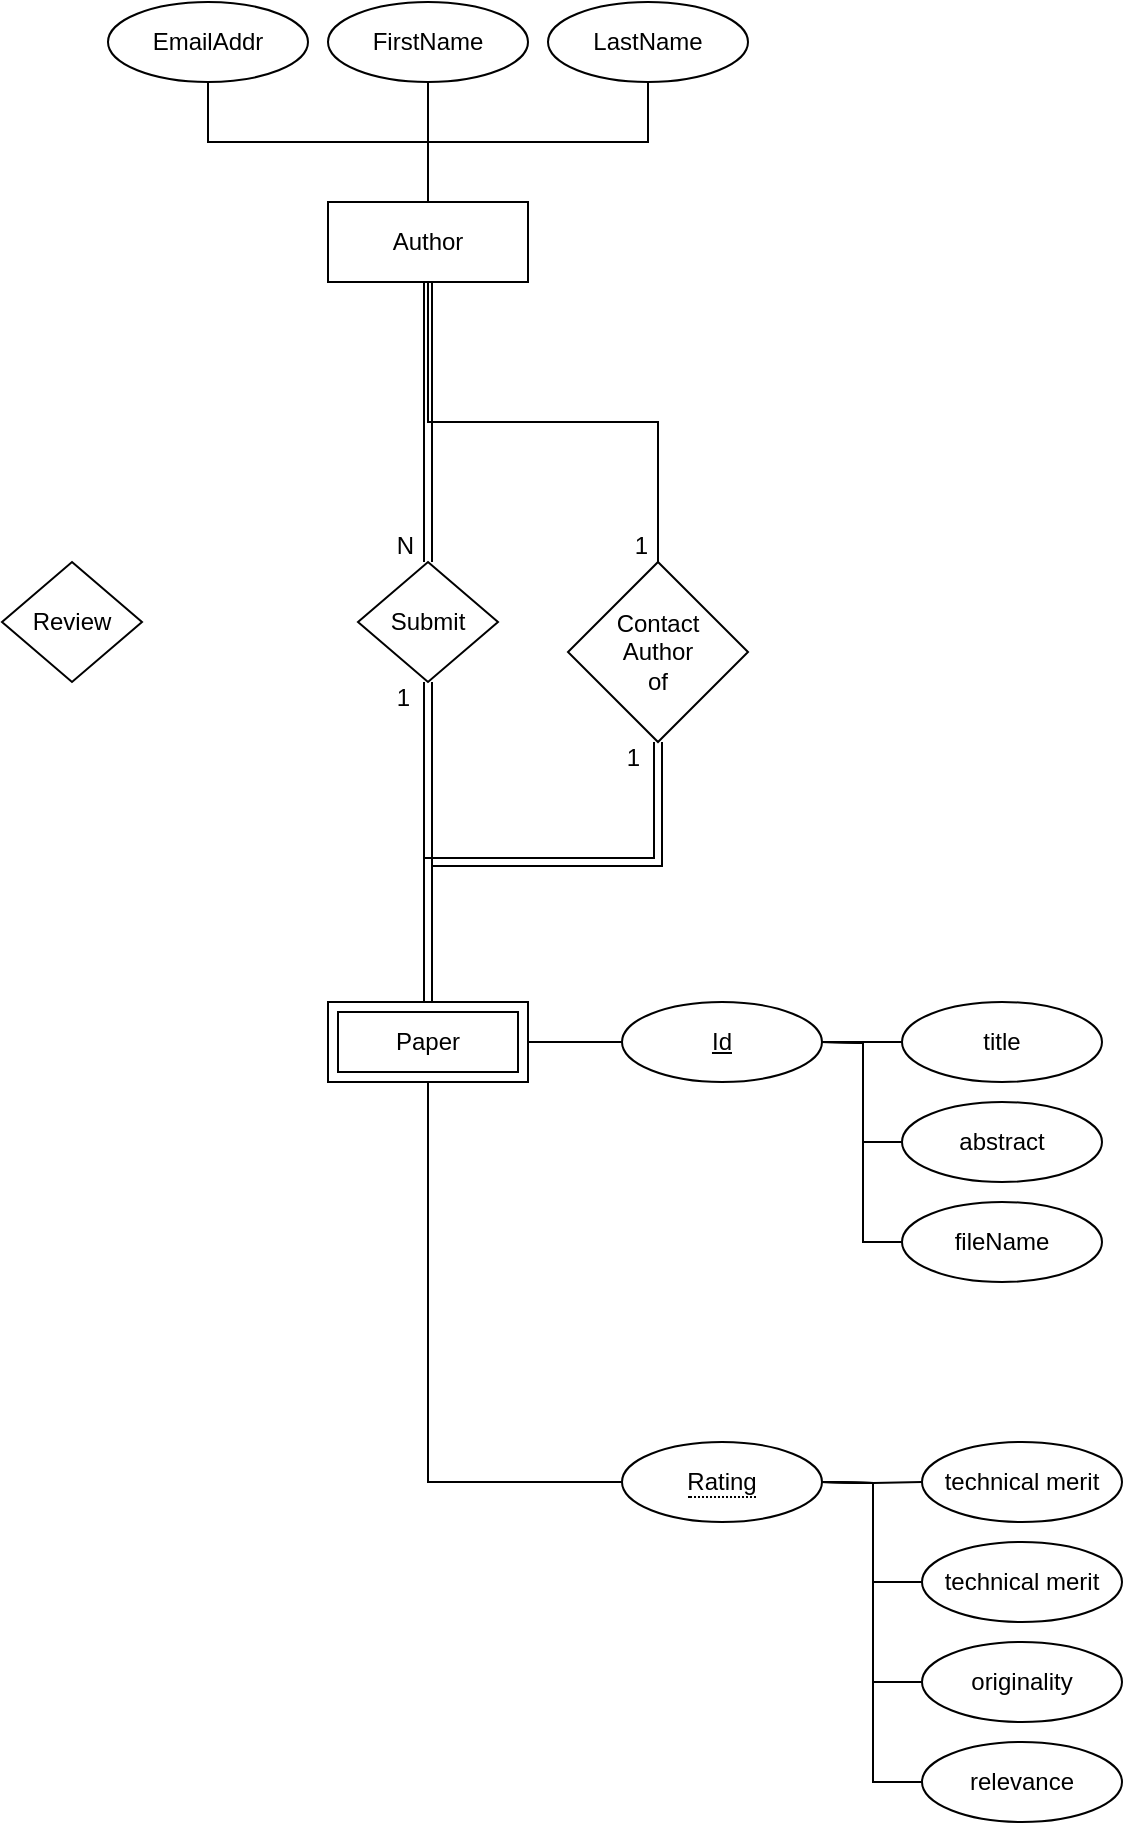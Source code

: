 <mxfile version="14.1.2" type="github">
  <diagram id="wWmaAe6ElsWB-zUafKZV" name="Page-1">
    <mxGraphModel dx="904" dy="478" grid="1" gridSize="10" guides="1" tooltips="1" connect="1" arrows="1" fold="1" page="1" pageScale="1" pageWidth="827" pageHeight="1169" math="0" shadow="0">
      <root>
        <mxCell id="0" />
        <mxCell id="1" parent="0" />
        <mxCell id="KUawCyeF-_NzYs4Vc8_j-6" value="Author" style="whiteSpace=wrap;html=1;align=center;" vertex="1" parent="1">
          <mxGeometry x="363" y="290" width="100" height="40" as="geometry" />
        </mxCell>
        <mxCell id="KUawCyeF-_NzYs4Vc8_j-7" value="EmailAddr" style="ellipse;whiteSpace=wrap;html=1;align=center;" vertex="1" parent="1">
          <mxGeometry x="253" y="190" width="100" height="40" as="geometry" />
        </mxCell>
        <mxCell id="KUawCyeF-_NzYs4Vc8_j-8" value="FirstName" style="ellipse;whiteSpace=wrap;html=1;align=center;" vertex="1" parent="1">
          <mxGeometry x="363" y="190" width="100" height="40" as="geometry" />
        </mxCell>
        <mxCell id="KUawCyeF-_NzYs4Vc8_j-9" value="LastName" style="ellipse;whiteSpace=wrap;html=1;align=center;" vertex="1" parent="1">
          <mxGeometry x="473" y="190" width="100" height="40" as="geometry" />
        </mxCell>
        <mxCell id="KUawCyeF-_NzYs4Vc8_j-17" value="Paper" style="shape=ext;margin=3;double=1;whiteSpace=wrap;html=1;align=center;" vertex="1" parent="1">
          <mxGeometry x="363" y="690" width="100" height="40" as="geometry" />
        </mxCell>
        <mxCell id="KUawCyeF-_NzYs4Vc8_j-20" value="" style="endArrow=none;html=1;rounded=0;exitX=0.5;exitY=1;exitDx=0;exitDy=0;entryX=0.5;entryY=0;entryDx=0;entryDy=0;edgeStyle=orthogonalEdgeStyle;" edge="1" parent="1" source="KUawCyeF-_NzYs4Vc8_j-7" target="KUawCyeF-_NzYs4Vc8_j-6">
          <mxGeometry relative="1" as="geometry">
            <mxPoint x="533" y="420" as="sourcePoint" />
            <mxPoint x="693" y="420" as="targetPoint" />
          </mxGeometry>
        </mxCell>
        <mxCell id="KUawCyeF-_NzYs4Vc8_j-22" value="" style="endArrow=none;html=1;rounded=0;exitX=0.5;exitY=1;exitDx=0;exitDy=0;" edge="1" parent="1" source="KUawCyeF-_NzYs4Vc8_j-8">
          <mxGeometry relative="1" as="geometry">
            <mxPoint x="533" y="420" as="sourcePoint" />
            <mxPoint x="413" y="290" as="targetPoint" />
          </mxGeometry>
        </mxCell>
        <mxCell id="KUawCyeF-_NzYs4Vc8_j-23" value="" style="endArrow=none;html=1;rounded=0;exitX=0.5;exitY=1;exitDx=0;exitDy=0;entryX=0.5;entryY=0;entryDx=0;entryDy=0;edgeStyle=orthogonalEdgeStyle;" edge="1" parent="1" source="KUawCyeF-_NzYs4Vc8_j-9" target="KUawCyeF-_NzYs4Vc8_j-6">
          <mxGeometry relative="1" as="geometry">
            <mxPoint x="533" y="420" as="sourcePoint" />
            <mxPoint x="693" y="420" as="targetPoint" />
          </mxGeometry>
        </mxCell>
        <mxCell id="KUawCyeF-_NzYs4Vc8_j-24" value="" style="shape=link;html=1;rounded=0;startArrow=oval;startFill=1;endArrow=oval;endFill=1;exitX=0.5;exitY=1;exitDx=0;exitDy=0;entryX=0.5;entryY=0;entryDx=0;entryDy=0;" edge="1" parent="1" source="KUawCyeF-_NzYs4Vc8_j-6" target="KUawCyeF-_NzYs4Vc8_j-26">
          <mxGeometry relative="1" as="geometry">
            <mxPoint x="533" y="420" as="sourcePoint" />
            <mxPoint x="413" y="470" as="targetPoint" />
          </mxGeometry>
        </mxCell>
        <mxCell id="KUawCyeF-_NzYs4Vc8_j-25" value="N" style="resizable=0;html=1;align=right;verticalAlign=bottom;spacingRight=7;" connectable="0" vertex="1" parent="KUawCyeF-_NzYs4Vc8_j-24">
          <mxGeometry x="1" relative="1" as="geometry" />
        </mxCell>
        <mxCell id="KUawCyeF-_NzYs4Vc8_j-26" value="Submit" style="shape=rhombus;perimeter=rhombusPerimeter;whiteSpace=wrap;html=1;align=center;" vertex="1" parent="1">
          <mxGeometry x="378" y="470" width="70" height="60" as="geometry" />
        </mxCell>
        <mxCell id="KUawCyeF-_NzYs4Vc8_j-27" value="&lt;div&gt;Contact &lt;br&gt;&lt;/div&gt;&lt;div&gt;Author&lt;/div&gt;&lt;div&gt; of&lt;/div&gt;" style="shape=rhombus;perimeter=rhombusPerimeter;whiteSpace=wrap;html=1;align=center;" vertex="1" parent="1">
          <mxGeometry x="483" y="470" width="90" height="90" as="geometry" />
        </mxCell>
        <mxCell id="KUawCyeF-_NzYs4Vc8_j-29" value="" style="endArrow=none;html=1;rounded=0;exitX=0.5;exitY=1;exitDx=0;exitDy=0;entryX=0.5;entryY=0;entryDx=0;entryDy=0;edgeStyle=orthogonalEdgeStyle;" edge="1" parent="1" source="KUawCyeF-_NzYs4Vc8_j-6" target="KUawCyeF-_NzYs4Vc8_j-27">
          <mxGeometry relative="1" as="geometry">
            <mxPoint x="533" y="420" as="sourcePoint" />
            <mxPoint x="693" y="420" as="targetPoint" />
          </mxGeometry>
        </mxCell>
        <mxCell id="KUawCyeF-_NzYs4Vc8_j-30" value="1" style="resizable=0;html=1;align=right;verticalAlign=bottom;spacingRight=5;" connectable="0" vertex="1" parent="KUawCyeF-_NzYs4Vc8_j-29">
          <mxGeometry x="1" relative="1" as="geometry" />
        </mxCell>
        <mxCell id="KUawCyeF-_NzYs4Vc8_j-31" value="" style="shape=link;html=1;rounded=0;startArrow=oval;startFill=1;endArrow=oval;endFill=1;exitX=0.5;exitY=0;exitDx=0;exitDy=0;entryX=0.5;entryY=1;entryDx=0;entryDy=0;" edge="1" parent="1" source="KUawCyeF-_NzYs4Vc8_j-17" target="KUawCyeF-_NzYs4Vc8_j-26">
          <mxGeometry relative="1" as="geometry">
            <mxPoint x="533" y="560" as="sourcePoint" />
            <mxPoint x="693" y="560" as="targetPoint" />
          </mxGeometry>
        </mxCell>
        <mxCell id="KUawCyeF-_NzYs4Vc8_j-32" value="1" style="resizable=0;html=1;align=right;verticalAlign=bottom;spacingBottom=-16;spacingRight=9;" connectable="0" vertex="1" parent="KUawCyeF-_NzYs4Vc8_j-31">
          <mxGeometry x="1" relative="1" as="geometry" />
        </mxCell>
        <mxCell id="KUawCyeF-_NzYs4Vc8_j-33" value="" style="shape=link;html=1;rounded=0;startArrow=oval;startFill=1;endArrow=oval;endFill=1;exitX=0.5;exitY=0;exitDx=0;exitDy=0;entryX=0.5;entryY=1;entryDx=0;entryDy=0;edgeStyle=orthogonalEdgeStyle;" edge="1" parent="1" target="KUawCyeF-_NzYs4Vc8_j-27">
          <mxGeometry relative="1" as="geometry">
            <mxPoint x="413" y="690" as="sourcePoint" />
            <mxPoint x="413" y="530" as="targetPoint" />
            <Array as="points">
              <mxPoint x="413" y="620" />
              <mxPoint x="528" y="620" />
            </Array>
          </mxGeometry>
        </mxCell>
        <mxCell id="KUawCyeF-_NzYs4Vc8_j-34" value="1" style="resizable=0;html=1;align=right;verticalAlign=bottom;spacingTop=0;spacingBottom=-16;spacingRight=9;" connectable="0" vertex="1" parent="KUawCyeF-_NzYs4Vc8_j-33">
          <mxGeometry x="1" relative="1" as="geometry" />
        </mxCell>
        <mxCell id="KUawCyeF-_NzYs4Vc8_j-35" value="&lt;div&gt;Review&lt;/div&gt;" style="shape=rhombus;perimeter=rhombusPerimeter;whiteSpace=wrap;html=1;align=center;" vertex="1" parent="1">
          <mxGeometry x="200" y="470" width="70" height="60" as="geometry" />
        </mxCell>
        <mxCell id="KUawCyeF-_NzYs4Vc8_j-36" value="Id" style="ellipse;whiteSpace=wrap;html=1;align=center;fontStyle=4;" vertex="1" parent="1">
          <mxGeometry x="510" y="690" width="100" height="40" as="geometry" />
        </mxCell>
        <mxCell id="KUawCyeF-_NzYs4Vc8_j-38" value="title" style="ellipse;whiteSpace=wrap;html=1;align=center;" vertex="1" parent="1">
          <mxGeometry x="650" y="690" width="100" height="40" as="geometry" />
        </mxCell>
        <mxCell id="KUawCyeF-_NzYs4Vc8_j-39" value="abstract" style="ellipse;whiteSpace=wrap;html=1;align=center;" vertex="1" parent="1">
          <mxGeometry x="650" y="740" width="100" height="40" as="geometry" />
        </mxCell>
        <mxCell id="KUawCyeF-_NzYs4Vc8_j-40" value="fileName" style="ellipse;whiteSpace=wrap;html=1;align=center;" vertex="1" parent="1">
          <mxGeometry x="650" y="790" width="100" height="40" as="geometry" />
        </mxCell>
        <mxCell id="KUawCyeF-_NzYs4Vc8_j-42" value="technical merit" style="ellipse;whiteSpace=wrap;html=1;align=center;" vertex="1" parent="1">
          <mxGeometry x="660" y="910" width="100" height="40" as="geometry" />
        </mxCell>
        <mxCell id="KUawCyeF-_NzYs4Vc8_j-43" value="&lt;span style=&quot;border-bottom: 1px dotted&quot;&gt;Rating&lt;br&gt;&lt;/span&gt;" style="ellipse;whiteSpace=wrap;html=1;align=center;" vertex="1" parent="1">
          <mxGeometry x="510" y="910" width="100" height="40" as="geometry" />
        </mxCell>
        <mxCell id="KUawCyeF-_NzYs4Vc8_j-44" value="technical merit" style="ellipse;whiteSpace=wrap;html=1;align=center;" vertex="1" parent="1">
          <mxGeometry x="660" y="960" width="100" height="40" as="geometry" />
        </mxCell>
        <mxCell id="KUawCyeF-_NzYs4Vc8_j-45" value="originality" style="ellipse;whiteSpace=wrap;html=1;align=center;" vertex="1" parent="1">
          <mxGeometry x="660" y="1010" width="100" height="40" as="geometry" />
        </mxCell>
        <mxCell id="KUawCyeF-_NzYs4Vc8_j-46" value="relevance" style="ellipse;whiteSpace=wrap;html=1;align=center;" vertex="1" parent="1">
          <mxGeometry x="660" y="1060" width="100" height="40" as="geometry" />
        </mxCell>
        <mxCell id="KUawCyeF-_NzYs4Vc8_j-47" value="" style="endArrow=none;html=1;rounded=0;exitX=1;exitY=0.5;exitDx=0;exitDy=0;entryX=0;entryY=0.5;entryDx=0;entryDy=0;" edge="1" parent="1" source="KUawCyeF-_NzYs4Vc8_j-17" target="KUawCyeF-_NzYs4Vc8_j-36">
          <mxGeometry relative="1" as="geometry">
            <mxPoint x="340" y="850" as="sourcePoint" />
            <mxPoint x="500" y="850" as="targetPoint" />
          </mxGeometry>
        </mxCell>
        <mxCell id="KUawCyeF-_NzYs4Vc8_j-48" value="" style="endArrow=none;html=1;rounded=0;exitX=0.5;exitY=1;exitDx=0;exitDy=0;entryX=0;entryY=0.5;entryDx=0;entryDy=0;edgeStyle=orthogonalEdgeStyle;" edge="1" parent="1" source="KUawCyeF-_NzYs4Vc8_j-17" target="KUawCyeF-_NzYs4Vc8_j-43">
          <mxGeometry relative="1" as="geometry">
            <mxPoint x="340" y="850" as="sourcePoint" />
            <mxPoint x="500" y="850" as="targetPoint" />
          </mxGeometry>
        </mxCell>
        <mxCell id="KUawCyeF-_NzYs4Vc8_j-49" value="" style="endArrow=none;html=1;rounded=0;exitX=1;exitY=0.5;exitDx=0;exitDy=0;" edge="1" parent="1" source="KUawCyeF-_NzYs4Vc8_j-36">
          <mxGeometry relative="1" as="geometry">
            <mxPoint x="610" y="709.58" as="sourcePoint" />
            <mxPoint x="650" y="710" as="targetPoint" />
          </mxGeometry>
        </mxCell>
        <mxCell id="KUawCyeF-_NzYs4Vc8_j-50" value="" style="endArrow=none;html=1;rounded=0;exitX=1;exitY=0.5;exitDx=0;exitDy=0;entryX=0;entryY=0.5;entryDx=0;entryDy=0;edgeStyle=orthogonalEdgeStyle;" edge="1" parent="1" target="KUawCyeF-_NzYs4Vc8_j-39">
          <mxGeometry relative="1" as="geometry">
            <mxPoint x="610" y="710" as="sourcePoint" />
            <mxPoint x="650" y="710" as="targetPoint" />
          </mxGeometry>
        </mxCell>
        <mxCell id="KUawCyeF-_NzYs4Vc8_j-51" value="" style="endArrow=none;html=1;rounded=0;exitX=1;exitY=0.5;exitDx=0;exitDy=0;entryX=0;entryY=0.5;entryDx=0;entryDy=0;edgeStyle=orthogonalEdgeStyle;" edge="1" parent="1" target="KUawCyeF-_NzYs4Vc8_j-40">
          <mxGeometry relative="1" as="geometry">
            <mxPoint x="610" y="710" as="sourcePoint" />
            <mxPoint x="650.0" y="760" as="targetPoint" />
          </mxGeometry>
        </mxCell>
        <mxCell id="KUawCyeF-_NzYs4Vc8_j-52" value="" style="endArrow=none;html=1;rounded=0;entryX=0;entryY=0.5;entryDx=0;entryDy=0;edgeStyle=orthogonalEdgeStyle;" edge="1" parent="1" target="KUawCyeF-_NzYs4Vc8_j-42">
          <mxGeometry relative="1" as="geometry">
            <mxPoint x="610" y="930" as="sourcePoint" />
            <mxPoint x="650.0" y="980" as="targetPoint" />
          </mxGeometry>
        </mxCell>
        <mxCell id="KUawCyeF-_NzYs4Vc8_j-53" value="" style="endArrow=none;html=1;rounded=0;entryX=0;entryY=0.5;entryDx=0;entryDy=0;edgeStyle=orthogonalEdgeStyle;" edge="1" parent="1" target="KUawCyeF-_NzYs4Vc8_j-44">
          <mxGeometry relative="1" as="geometry">
            <mxPoint x="610" y="930" as="sourcePoint" />
            <mxPoint x="660.0" y="930" as="targetPoint" />
          </mxGeometry>
        </mxCell>
        <mxCell id="KUawCyeF-_NzYs4Vc8_j-54" value="" style="endArrow=none;html=1;rounded=0;entryX=0;entryY=0.5;entryDx=0;entryDy=0;edgeStyle=orthogonalEdgeStyle;" edge="1" parent="1" target="KUawCyeF-_NzYs4Vc8_j-45">
          <mxGeometry relative="1" as="geometry">
            <mxPoint x="610" y="930" as="sourcePoint" />
            <mxPoint x="660.0" y="980" as="targetPoint" />
          </mxGeometry>
        </mxCell>
        <mxCell id="KUawCyeF-_NzYs4Vc8_j-55" value="" style="endArrow=none;html=1;rounded=0;entryX=0;entryY=0.5;entryDx=0;entryDy=0;edgeStyle=orthogonalEdgeStyle;" edge="1" parent="1" target="KUawCyeF-_NzYs4Vc8_j-46">
          <mxGeometry relative="1" as="geometry">
            <mxPoint x="610" y="930" as="sourcePoint" />
            <mxPoint x="660.0" y="1030" as="targetPoint" />
          </mxGeometry>
        </mxCell>
      </root>
    </mxGraphModel>
  </diagram>
</mxfile>
